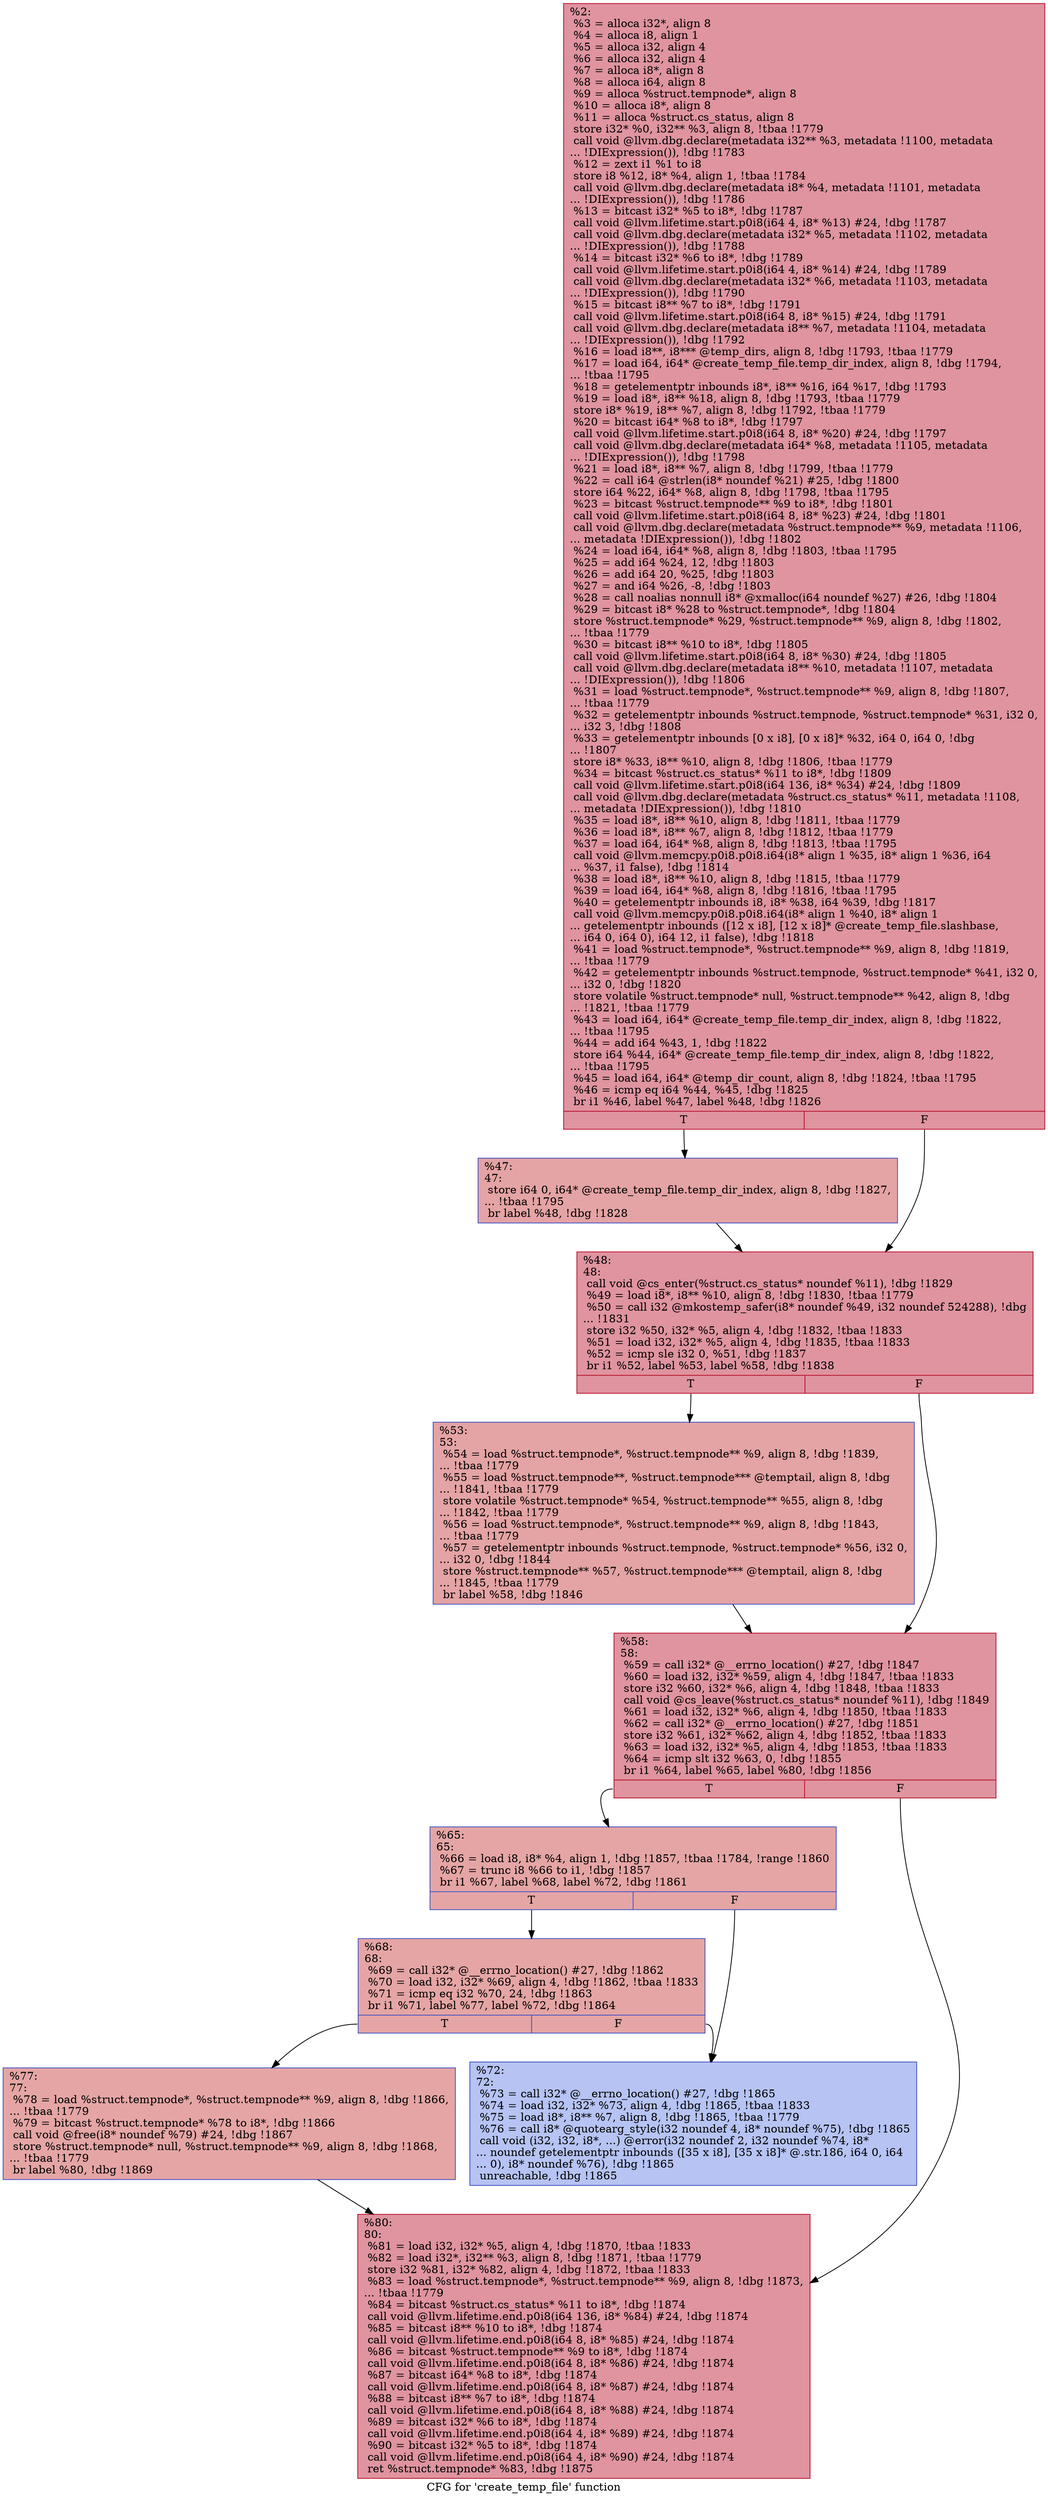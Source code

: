 digraph "CFG for 'create_temp_file' function" {
	label="CFG for 'create_temp_file' function";

	Node0x24f3e60 [shape=record,color="#b70d28ff", style=filled, fillcolor="#b70d2870",label="{%2:\l  %3 = alloca i32*, align 8\l  %4 = alloca i8, align 1\l  %5 = alloca i32, align 4\l  %6 = alloca i32, align 4\l  %7 = alloca i8*, align 8\l  %8 = alloca i64, align 8\l  %9 = alloca %struct.tempnode*, align 8\l  %10 = alloca i8*, align 8\l  %11 = alloca %struct.cs_status, align 8\l  store i32* %0, i32** %3, align 8, !tbaa !1779\l  call void @llvm.dbg.declare(metadata i32** %3, metadata !1100, metadata\l... !DIExpression()), !dbg !1783\l  %12 = zext i1 %1 to i8\l  store i8 %12, i8* %4, align 1, !tbaa !1784\l  call void @llvm.dbg.declare(metadata i8* %4, metadata !1101, metadata\l... !DIExpression()), !dbg !1786\l  %13 = bitcast i32* %5 to i8*, !dbg !1787\l  call void @llvm.lifetime.start.p0i8(i64 4, i8* %13) #24, !dbg !1787\l  call void @llvm.dbg.declare(metadata i32* %5, metadata !1102, metadata\l... !DIExpression()), !dbg !1788\l  %14 = bitcast i32* %6 to i8*, !dbg !1789\l  call void @llvm.lifetime.start.p0i8(i64 4, i8* %14) #24, !dbg !1789\l  call void @llvm.dbg.declare(metadata i32* %6, metadata !1103, metadata\l... !DIExpression()), !dbg !1790\l  %15 = bitcast i8** %7 to i8*, !dbg !1791\l  call void @llvm.lifetime.start.p0i8(i64 8, i8* %15) #24, !dbg !1791\l  call void @llvm.dbg.declare(metadata i8** %7, metadata !1104, metadata\l... !DIExpression()), !dbg !1792\l  %16 = load i8**, i8*** @temp_dirs, align 8, !dbg !1793, !tbaa !1779\l  %17 = load i64, i64* @create_temp_file.temp_dir_index, align 8, !dbg !1794,\l... !tbaa !1795\l  %18 = getelementptr inbounds i8*, i8** %16, i64 %17, !dbg !1793\l  %19 = load i8*, i8** %18, align 8, !dbg !1793, !tbaa !1779\l  store i8* %19, i8** %7, align 8, !dbg !1792, !tbaa !1779\l  %20 = bitcast i64* %8 to i8*, !dbg !1797\l  call void @llvm.lifetime.start.p0i8(i64 8, i8* %20) #24, !dbg !1797\l  call void @llvm.dbg.declare(metadata i64* %8, metadata !1105, metadata\l... !DIExpression()), !dbg !1798\l  %21 = load i8*, i8** %7, align 8, !dbg !1799, !tbaa !1779\l  %22 = call i64 @strlen(i8* noundef %21) #25, !dbg !1800\l  store i64 %22, i64* %8, align 8, !dbg !1798, !tbaa !1795\l  %23 = bitcast %struct.tempnode** %9 to i8*, !dbg !1801\l  call void @llvm.lifetime.start.p0i8(i64 8, i8* %23) #24, !dbg !1801\l  call void @llvm.dbg.declare(metadata %struct.tempnode** %9, metadata !1106,\l... metadata !DIExpression()), !dbg !1802\l  %24 = load i64, i64* %8, align 8, !dbg !1803, !tbaa !1795\l  %25 = add i64 %24, 12, !dbg !1803\l  %26 = add i64 20, %25, !dbg !1803\l  %27 = and i64 %26, -8, !dbg !1803\l  %28 = call noalias nonnull i8* @xmalloc(i64 noundef %27) #26, !dbg !1804\l  %29 = bitcast i8* %28 to %struct.tempnode*, !dbg !1804\l  store %struct.tempnode* %29, %struct.tempnode** %9, align 8, !dbg !1802,\l... !tbaa !1779\l  %30 = bitcast i8** %10 to i8*, !dbg !1805\l  call void @llvm.lifetime.start.p0i8(i64 8, i8* %30) #24, !dbg !1805\l  call void @llvm.dbg.declare(metadata i8** %10, metadata !1107, metadata\l... !DIExpression()), !dbg !1806\l  %31 = load %struct.tempnode*, %struct.tempnode** %9, align 8, !dbg !1807,\l... !tbaa !1779\l  %32 = getelementptr inbounds %struct.tempnode, %struct.tempnode* %31, i32 0,\l... i32 3, !dbg !1808\l  %33 = getelementptr inbounds [0 x i8], [0 x i8]* %32, i64 0, i64 0, !dbg\l... !1807\l  store i8* %33, i8** %10, align 8, !dbg !1806, !tbaa !1779\l  %34 = bitcast %struct.cs_status* %11 to i8*, !dbg !1809\l  call void @llvm.lifetime.start.p0i8(i64 136, i8* %34) #24, !dbg !1809\l  call void @llvm.dbg.declare(metadata %struct.cs_status* %11, metadata !1108,\l... metadata !DIExpression()), !dbg !1810\l  %35 = load i8*, i8** %10, align 8, !dbg !1811, !tbaa !1779\l  %36 = load i8*, i8** %7, align 8, !dbg !1812, !tbaa !1779\l  %37 = load i64, i64* %8, align 8, !dbg !1813, !tbaa !1795\l  call void @llvm.memcpy.p0i8.p0i8.i64(i8* align 1 %35, i8* align 1 %36, i64\l... %37, i1 false), !dbg !1814\l  %38 = load i8*, i8** %10, align 8, !dbg !1815, !tbaa !1779\l  %39 = load i64, i64* %8, align 8, !dbg !1816, !tbaa !1795\l  %40 = getelementptr inbounds i8, i8* %38, i64 %39, !dbg !1817\l  call void @llvm.memcpy.p0i8.p0i8.i64(i8* align 1 %40, i8* align 1\l... getelementptr inbounds ([12 x i8], [12 x i8]* @create_temp_file.slashbase,\l... i64 0, i64 0), i64 12, i1 false), !dbg !1818\l  %41 = load %struct.tempnode*, %struct.tempnode** %9, align 8, !dbg !1819,\l... !tbaa !1779\l  %42 = getelementptr inbounds %struct.tempnode, %struct.tempnode* %41, i32 0,\l... i32 0, !dbg !1820\l  store volatile %struct.tempnode* null, %struct.tempnode** %42, align 8, !dbg\l... !1821, !tbaa !1779\l  %43 = load i64, i64* @create_temp_file.temp_dir_index, align 8, !dbg !1822,\l... !tbaa !1795\l  %44 = add i64 %43, 1, !dbg !1822\l  store i64 %44, i64* @create_temp_file.temp_dir_index, align 8, !dbg !1822,\l... !tbaa !1795\l  %45 = load i64, i64* @temp_dir_count, align 8, !dbg !1824, !tbaa !1795\l  %46 = icmp eq i64 %44, %45, !dbg !1825\l  br i1 %46, label %47, label %48, !dbg !1826\l|{<s0>T|<s1>F}}"];
	Node0x24f3e60:s0 -> Node0x24f3f50;
	Node0x24f3e60:s1 -> Node0x24f3fa0;
	Node0x24f3f50 [shape=record,color="#3d50c3ff", style=filled, fillcolor="#c32e3170",label="{%47:\l47:                                               \l  store i64 0, i64* @create_temp_file.temp_dir_index, align 8, !dbg !1827,\l... !tbaa !1795\l  br label %48, !dbg !1828\l}"];
	Node0x24f3f50 -> Node0x24f3fa0;
	Node0x24f3fa0 [shape=record,color="#b70d28ff", style=filled, fillcolor="#b70d2870",label="{%48:\l48:                                               \l  call void @cs_enter(%struct.cs_status* noundef %11), !dbg !1829\l  %49 = load i8*, i8** %10, align 8, !dbg !1830, !tbaa !1779\l  %50 = call i32 @mkostemp_safer(i8* noundef %49, i32 noundef 524288), !dbg\l... !1831\l  store i32 %50, i32* %5, align 4, !dbg !1832, !tbaa !1833\l  %51 = load i32, i32* %5, align 4, !dbg !1835, !tbaa !1833\l  %52 = icmp sle i32 0, %51, !dbg !1837\l  br i1 %52, label %53, label %58, !dbg !1838\l|{<s0>T|<s1>F}}"];
	Node0x24f3fa0:s0 -> Node0x24f3ff0;
	Node0x24f3fa0:s1 -> Node0x24f4040;
	Node0x24f3ff0 [shape=record,color="#3d50c3ff", style=filled, fillcolor="#c32e3170",label="{%53:\l53:                                               \l  %54 = load %struct.tempnode*, %struct.tempnode** %9, align 8, !dbg !1839,\l... !tbaa !1779\l  %55 = load %struct.tempnode**, %struct.tempnode*** @temptail, align 8, !dbg\l... !1841, !tbaa !1779\l  store volatile %struct.tempnode* %54, %struct.tempnode** %55, align 8, !dbg\l... !1842, !tbaa !1779\l  %56 = load %struct.tempnode*, %struct.tempnode** %9, align 8, !dbg !1843,\l... !tbaa !1779\l  %57 = getelementptr inbounds %struct.tempnode, %struct.tempnode* %56, i32 0,\l... i32 0, !dbg !1844\l  store %struct.tempnode** %57, %struct.tempnode*** @temptail, align 8, !dbg\l... !1845, !tbaa !1779\l  br label %58, !dbg !1846\l}"];
	Node0x24f3ff0 -> Node0x24f4040;
	Node0x24f4040 [shape=record,color="#b70d28ff", style=filled, fillcolor="#b70d2870",label="{%58:\l58:                                               \l  %59 = call i32* @__errno_location() #27, !dbg !1847\l  %60 = load i32, i32* %59, align 4, !dbg !1847, !tbaa !1833\l  store i32 %60, i32* %6, align 4, !dbg !1848, !tbaa !1833\l  call void @cs_leave(%struct.cs_status* noundef %11), !dbg !1849\l  %61 = load i32, i32* %6, align 4, !dbg !1850, !tbaa !1833\l  %62 = call i32* @__errno_location() #27, !dbg !1851\l  store i32 %61, i32* %62, align 4, !dbg !1852, !tbaa !1833\l  %63 = load i32, i32* %5, align 4, !dbg !1853, !tbaa !1833\l  %64 = icmp slt i32 %63, 0, !dbg !1855\l  br i1 %64, label %65, label %80, !dbg !1856\l|{<s0>T|<s1>F}}"];
	Node0x24f4040:s0 -> Node0x24f4090;
	Node0x24f4040:s1 -> Node0x24f41d0;
	Node0x24f4090 [shape=record,color="#3d50c3ff", style=filled, fillcolor="#c5333470",label="{%65:\l65:                                               \l  %66 = load i8, i8* %4, align 1, !dbg !1857, !tbaa !1784, !range !1860\l  %67 = trunc i8 %66 to i1, !dbg !1857\l  br i1 %67, label %68, label %72, !dbg !1861\l|{<s0>T|<s1>F}}"];
	Node0x24f4090:s0 -> Node0x24f40e0;
	Node0x24f4090:s1 -> Node0x24f4130;
	Node0x24f40e0 [shape=record,color="#3d50c3ff", style=filled, fillcolor="#c5333470",label="{%68:\l68:                                               \l  %69 = call i32* @__errno_location() #27, !dbg !1862\l  %70 = load i32, i32* %69, align 4, !dbg !1862, !tbaa !1833\l  %71 = icmp eq i32 %70, 24, !dbg !1863\l  br i1 %71, label %77, label %72, !dbg !1864\l|{<s0>T|<s1>F}}"];
	Node0x24f40e0:s0 -> Node0x24f4180;
	Node0x24f40e0:s1 -> Node0x24f4130;
	Node0x24f4130 [shape=record,color="#3d50c3ff", style=filled, fillcolor="#5977e370",label="{%72:\l72:                                               \l  %73 = call i32* @__errno_location() #27, !dbg !1865\l  %74 = load i32, i32* %73, align 4, !dbg !1865, !tbaa !1833\l  %75 = load i8*, i8** %7, align 8, !dbg !1865, !tbaa !1779\l  %76 = call i8* @quotearg_style(i32 noundef 4, i8* noundef %75), !dbg !1865\l  call void (i32, i32, i8*, ...) @error(i32 noundef 2, i32 noundef %74, i8*\l... noundef getelementptr inbounds ([35 x i8], [35 x i8]* @.str.186, i64 0, i64\l... 0), i8* noundef %76), !dbg !1865\l  unreachable, !dbg !1865\l}"];
	Node0x24f4180 [shape=record,color="#3d50c3ff", style=filled, fillcolor="#c5333470",label="{%77:\l77:                                               \l  %78 = load %struct.tempnode*, %struct.tempnode** %9, align 8, !dbg !1866,\l... !tbaa !1779\l  %79 = bitcast %struct.tempnode* %78 to i8*, !dbg !1866\l  call void @free(i8* noundef %79) #24, !dbg !1867\l  store %struct.tempnode* null, %struct.tempnode** %9, align 8, !dbg !1868,\l... !tbaa !1779\l  br label %80, !dbg !1869\l}"];
	Node0x24f4180 -> Node0x24f41d0;
	Node0x24f41d0 [shape=record,color="#b70d28ff", style=filled, fillcolor="#b70d2870",label="{%80:\l80:                                               \l  %81 = load i32, i32* %5, align 4, !dbg !1870, !tbaa !1833\l  %82 = load i32*, i32** %3, align 8, !dbg !1871, !tbaa !1779\l  store i32 %81, i32* %82, align 4, !dbg !1872, !tbaa !1833\l  %83 = load %struct.tempnode*, %struct.tempnode** %9, align 8, !dbg !1873,\l... !tbaa !1779\l  %84 = bitcast %struct.cs_status* %11 to i8*, !dbg !1874\l  call void @llvm.lifetime.end.p0i8(i64 136, i8* %84) #24, !dbg !1874\l  %85 = bitcast i8** %10 to i8*, !dbg !1874\l  call void @llvm.lifetime.end.p0i8(i64 8, i8* %85) #24, !dbg !1874\l  %86 = bitcast %struct.tempnode** %9 to i8*, !dbg !1874\l  call void @llvm.lifetime.end.p0i8(i64 8, i8* %86) #24, !dbg !1874\l  %87 = bitcast i64* %8 to i8*, !dbg !1874\l  call void @llvm.lifetime.end.p0i8(i64 8, i8* %87) #24, !dbg !1874\l  %88 = bitcast i8** %7 to i8*, !dbg !1874\l  call void @llvm.lifetime.end.p0i8(i64 8, i8* %88) #24, !dbg !1874\l  %89 = bitcast i32* %6 to i8*, !dbg !1874\l  call void @llvm.lifetime.end.p0i8(i64 4, i8* %89) #24, !dbg !1874\l  %90 = bitcast i32* %5 to i8*, !dbg !1874\l  call void @llvm.lifetime.end.p0i8(i64 4, i8* %90) #24, !dbg !1874\l  ret %struct.tempnode* %83, !dbg !1875\l}"];
}
